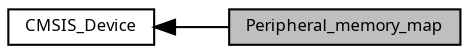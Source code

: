 digraph "Peripheral_memory_map"
{
  edge [fontname="Sans",fontsize="8",labelfontname="Sans",labelfontsize="8"];
  node [fontname="Sans",fontsize="8",shape=record];
  rankdir=LR;
  Node0 [label="Peripheral_memory_map",height=0.2,width=0.4,color="black", fillcolor="grey75", style="filled", fontcolor="black"];
  Node1 [label="CMSIS_Device",height=0.2,width=0.4,color="black", fillcolor="white", style="filled",URL="$group___c_m_s_i_s___device.html"];
  Node1->Node0 [shape=plaintext, dir="back", style="solid"];
}
